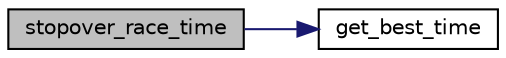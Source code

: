 digraph "stopover_race_time"
{
 // LATEX_PDF_SIZE
  edge [fontname="Helvetica",fontsize="10",labelfontname="Helvetica",labelfontsize="10"];
  node [fontname="Helvetica",fontsize="10",shape=record];
  rankdir="LR";
  Node1 [label="stopover_race_time",height=0.2,width=0.4,color="black", fillcolor="grey75", style="filled", fontcolor="black",tooltip="allows you to find the best time of the stage"];
  Node1 -> Node2 [color="midnightblue",fontsize="10",style="solid",fontname="Helvetica"];
  Node2 [label="get_best_time",height=0.2,width=0.4,color="black", fillcolor="white", style="filled",URL="$escale_8c.html#a16040ba743bfdf0d85e57eb683e94939",tooltip="getter for the best time of the stopover"];
}

